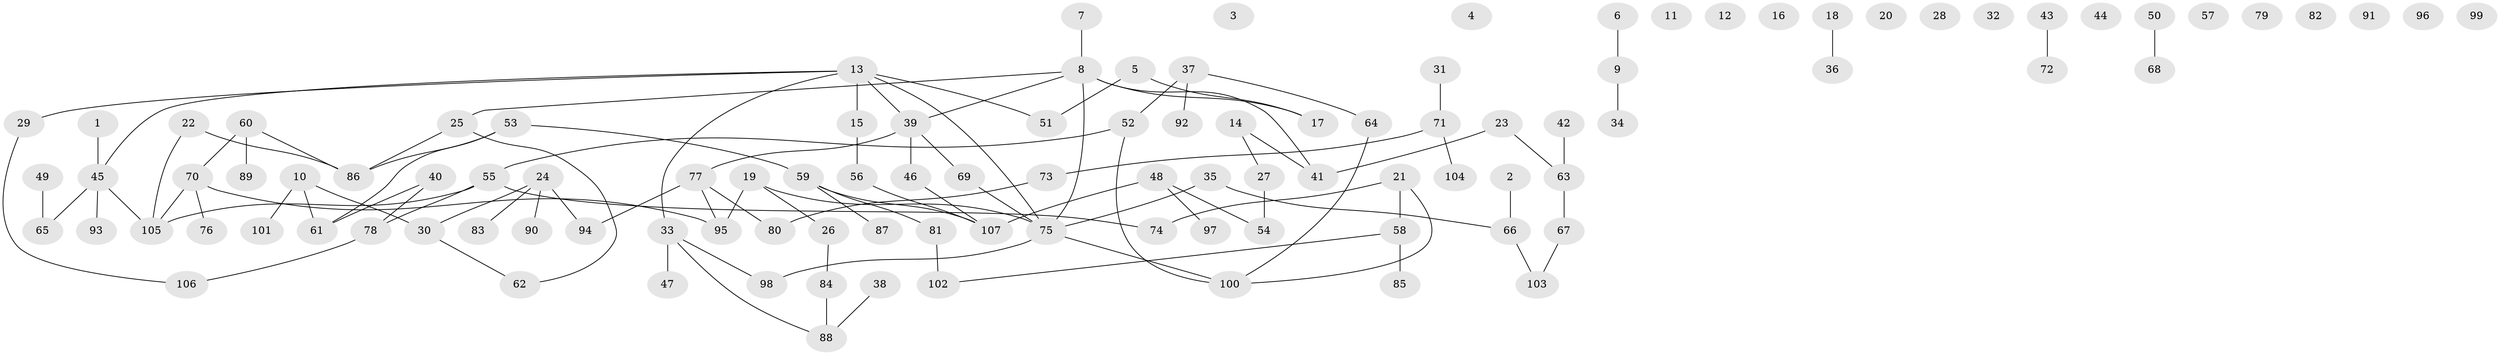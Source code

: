 // coarse degree distribution, {0: 0.33962264150943394, 1: 0.20754716981132076, 4: 0.09433962264150944, 2: 0.24528301886792453, 3: 0.03773584905660377, 10: 0.018867924528301886, 6: 0.03773584905660377, 5: 0.018867924528301886}
// Generated by graph-tools (version 1.1) at 2025/43/03/04/25 21:43:47]
// undirected, 107 vertices, 108 edges
graph export_dot {
graph [start="1"]
  node [color=gray90,style=filled];
  1;
  2;
  3;
  4;
  5;
  6;
  7;
  8;
  9;
  10;
  11;
  12;
  13;
  14;
  15;
  16;
  17;
  18;
  19;
  20;
  21;
  22;
  23;
  24;
  25;
  26;
  27;
  28;
  29;
  30;
  31;
  32;
  33;
  34;
  35;
  36;
  37;
  38;
  39;
  40;
  41;
  42;
  43;
  44;
  45;
  46;
  47;
  48;
  49;
  50;
  51;
  52;
  53;
  54;
  55;
  56;
  57;
  58;
  59;
  60;
  61;
  62;
  63;
  64;
  65;
  66;
  67;
  68;
  69;
  70;
  71;
  72;
  73;
  74;
  75;
  76;
  77;
  78;
  79;
  80;
  81;
  82;
  83;
  84;
  85;
  86;
  87;
  88;
  89;
  90;
  91;
  92;
  93;
  94;
  95;
  96;
  97;
  98;
  99;
  100;
  101;
  102;
  103;
  104;
  105;
  106;
  107;
  1 -- 45;
  2 -- 66;
  5 -- 17;
  5 -- 51;
  6 -- 9;
  7 -- 8;
  8 -- 17;
  8 -- 25;
  8 -- 39;
  8 -- 41;
  8 -- 75;
  9 -- 34;
  10 -- 30;
  10 -- 61;
  10 -- 101;
  13 -- 15;
  13 -- 29;
  13 -- 33;
  13 -- 39;
  13 -- 45;
  13 -- 51;
  13 -- 75;
  14 -- 27;
  14 -- 41;
  15 -- 56;
  18 -- 36;
  19 -- 26;
  19 -- 75;
  19 -- 95;
  21 -- 58;
  21 -- 74;
  21 -- 100;
  22 -- 86;
  22 -- 105;
  23 -- 41;
  23 -- 63;
  24 -- 30;
  24 -- 83;
  24 -- 90;
  24 -- 94;
  25 -- 62;
  25 -- 86;
  26 -- 84;
  27 -- 54;
  29 -- 106;
  30 -- 62;
  31 -- 71;
  33 -- 47;
  33 -- 88;
  33 -- 98;
  35 -- 66;
  35 -- 75;
  37 -- 52;
  37 -- 64;
  37 -- 92;
  38 -- 88;
  39 -- 46;
  39 -- 69;
  39 -- 77;
  40 -- 61;
  40 -- 78;
  42 -- 63;
  43 -- 72;
  45 -- 65;
  45 -- 93;
  45 -- 105;
  46 -- 107;
  48 -- 54;
  48 -- 97;
  48 -- 107;
  49 -- 65;
  50 -- 68;
  52 -- 55;
  52 -- 100;
  53 -- 59;
  53 -- 61;
  53 -- 86;
  55 -- 74;
  55 -- 78;
  55 -- 105;
  56 -- 107;
  58 -- 85;
  58 -- 102;
  59 -- 81;
  59 -- 87;
  59 -- 107;
  60 -- 70;
  60 -- 86;
  60 -- 89;
  63 -- 67;
  64 -- 100;
  66 -- 103;
  67 -- 103;
  69 -- 75;
  70 -- 76;
  70 -- 95;
  70 -- 105;
  71 -- 73;
  71 -- 104;
  73 -- 80;
  75 -- 98;
  75 -- 100;
  77 -- 80;
  77 -- 94;
  77 -- 95;
  78 -- 106;
  81 -- 102;
  84 -- 88;
}

